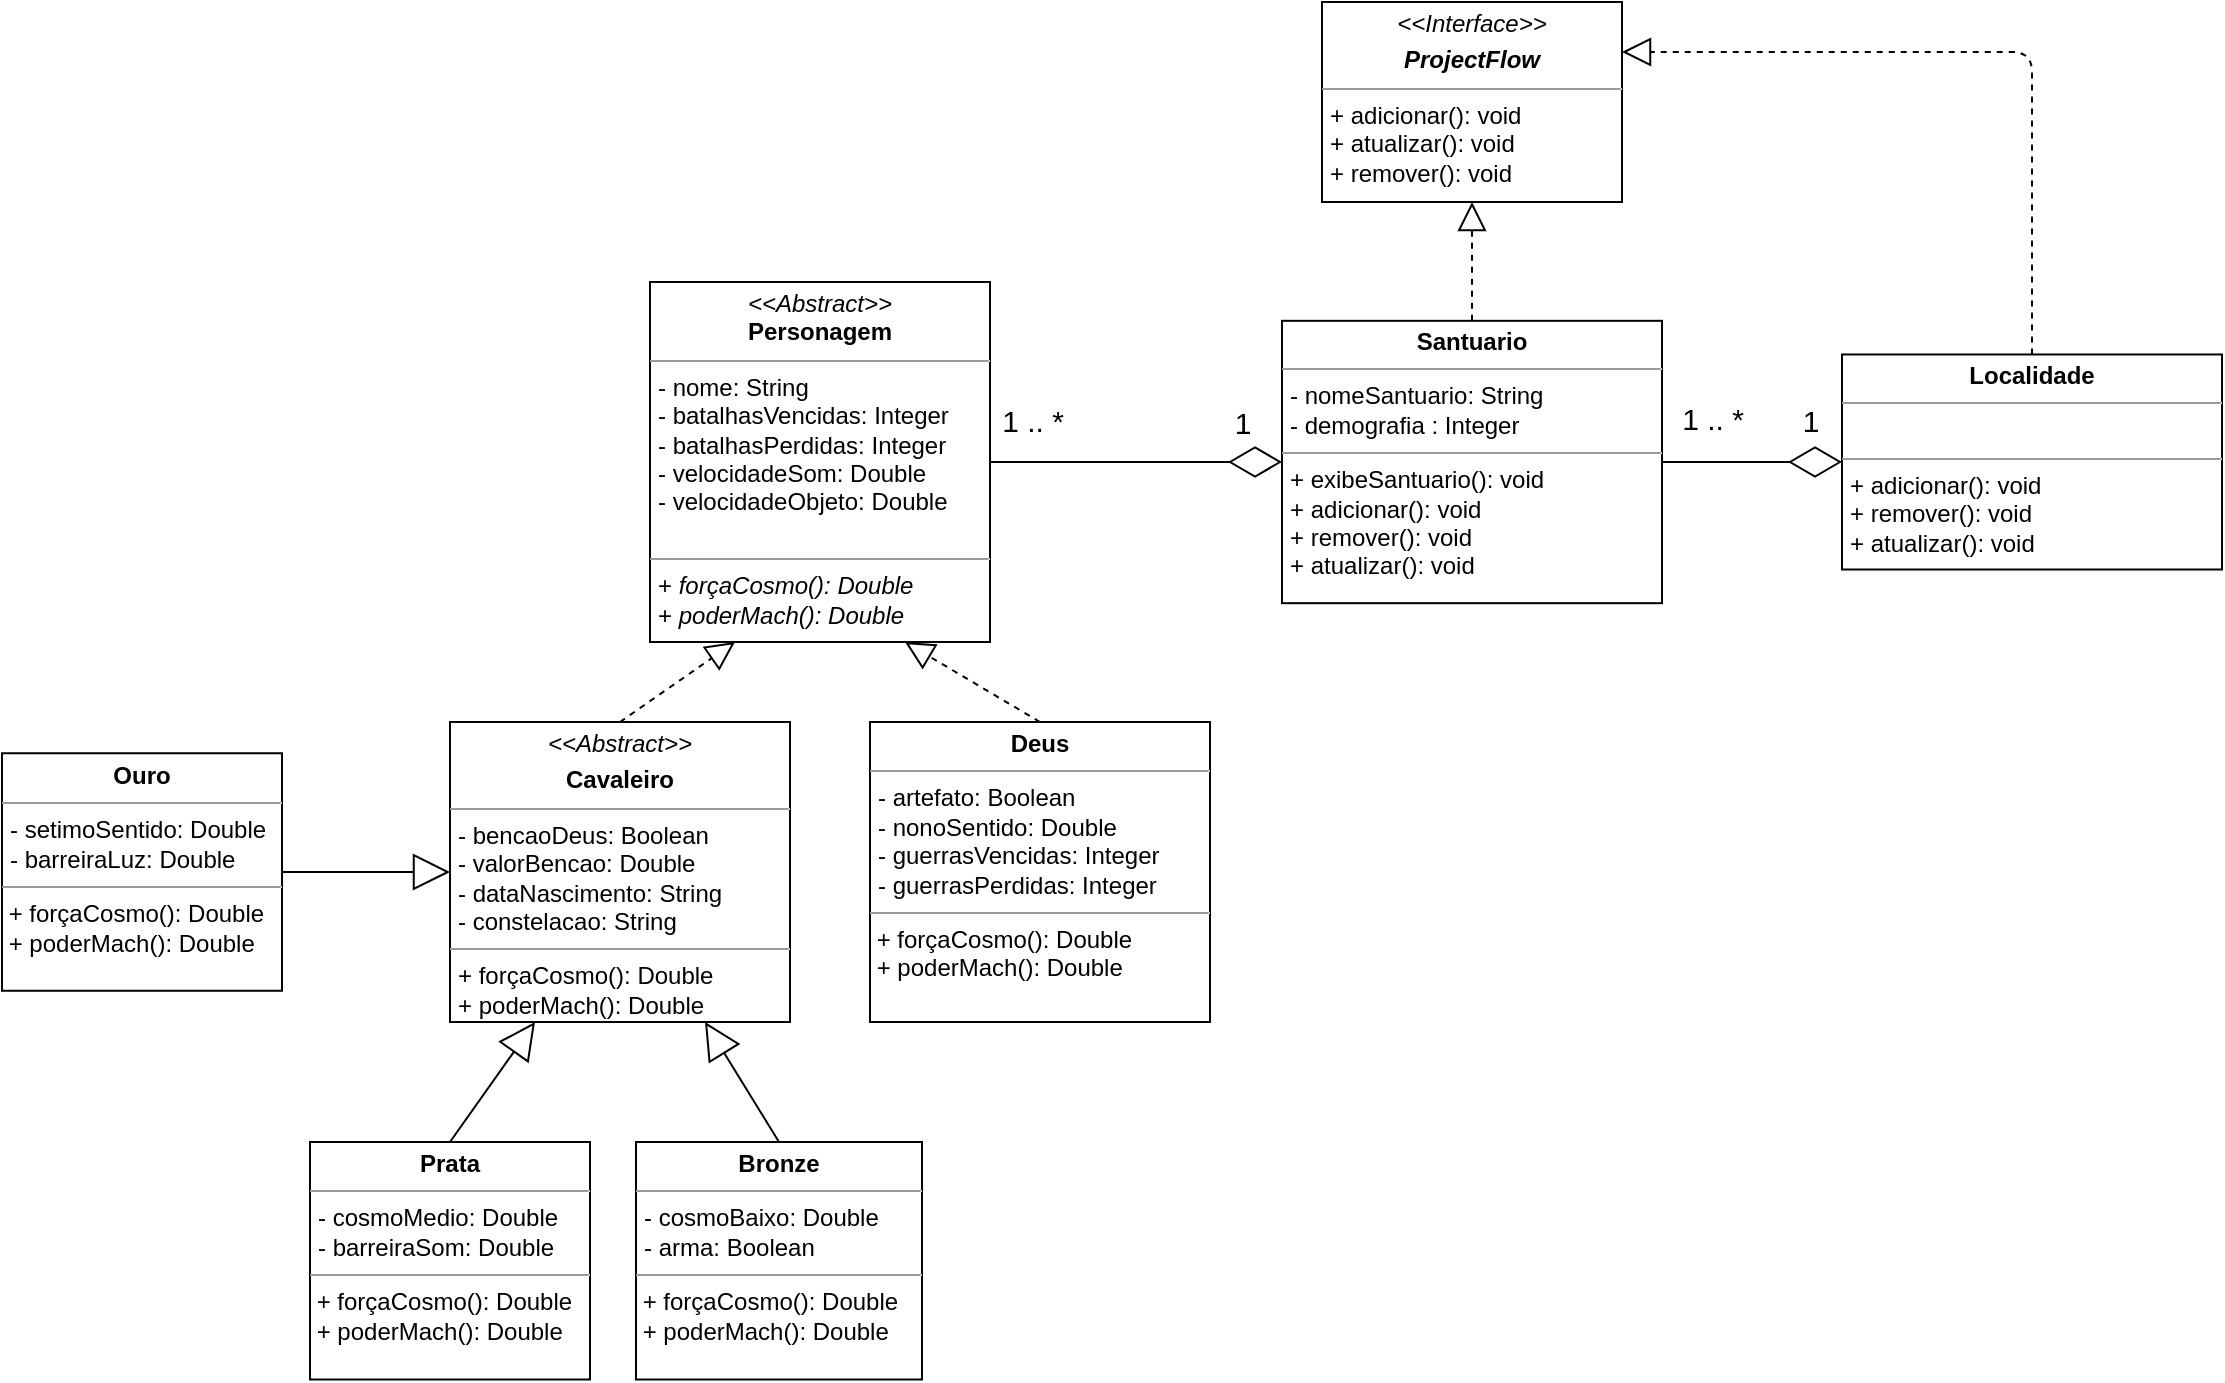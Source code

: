 <mxfile version="14.4.3" type="device"><diagram id="SAb6_3UrokIiT5bC0NXl" name="Page-1"><mxGraphModel dx="2012" dy="1836" grid="1" gridSize="10" guides="1" tooltips="1" connect="1" arrows="1" fold="1" page="1" pageScale="1" pageWidth="827" pageHeight="1169" math="0" shadow="0"><root><mxCell id="0"/><mxCell id="1" parent="0"/><mxCell id="e-3UlToiW5EyiTxnNMmA-5" value="&lt;p style=&quot;margin: 0px ; margin-top: 4px ; text-align: center&quot;&gt;&lt;i&gt;&amp;lt;&amp;lt;Abstract&amp;gt;&amp;gt;&lt;/i&gt;&lt;br&gt;&lt;b&gt;Personagem&lt;/b&gt;&lt;/p&gt;&lt;hr size=&quot;1&quot;&gt;&lt;p style=&quot;margin: 0px ; margin-left: 4px&quot;&gt;- nome: String&lt;br&gt;&lt;/p&gt;&lt;p style=&quot;margin: 0px ; margin-left: 4px&quot;&gt;- batalhasVencidas: Integer&lt;br&gt;- batalhasPerdidas: Integer&lt;br&gt;&lt;/p&gt;&lt;p style=&quot;margin: 0px 0px 0px 4px&quot;&gt;- velocidadeSom: Double&lt;/p&gt;&lt;p style=&quot;margin: 0px 0px 0px 4px&quot;&gt;- velocidadeObjeto: Double&lt;/p&gt;&lt;br&gt;&lt;hr size=&quot;1&quot;&gt;&lt;p style=&quot;margin: 0px ; margin-left: 4px&quot;&gt;+ &lt;i&gt;forçaCosmo(): Double&lt;/i&gt;&lt;br&gt;+ &lt;i&gt;poderMach(): Double&lt;/i&gt;&lt;/p&gt;" style="verticalAlign=top;align=left;overflow=fill;fontSize=12;fontFamily=Helvetica;html=1;" parent="1" vertex="1"><mxGeometry x="244" y="-30" width="170" height="180" as="geometry"/></mxCell><mxCell id="e-3UlToiW5EyiTxnNMmA-6" value="&lt;p style=&quot;margin: 0px ; margin-top: 4px ; text-align: center&quot;&gt;&lt;i&gt;&amp;lt;&amp;lt;Abstract&amp;gt;&amp;gt;&lt;/i&gt;&lt;b&gt;&lt;br&gt;&lt;/b&gt;&lt;/p&gt;&lt;p style=&quot;margin: 0px ; margin-top: 4px ; text-align: center&quot;&gt;&lt;b&gt;Cavaleiro&lt;/b&gt;&lt;/p&gt;&lt;hr size=&quot;1&quot;&gt;&lt;p style=&quot;margin: 0px ; margin-left: 4px&quot;&gt;- bencaoDeus: Boolean&lt;/p&gt;&lt;p style=&quot;margin: 0px ; margin-left: 4px&quot;&gt;- valorBencao: Double&lt;/p&gt;&lt;p style=&quot;margin: 0px 0px 0px 4px&quot;&gt;- dataNascimento: String&lt;/p&gt;&lt;p style=&quot;margin: 0px 0px 0px 4px&quot;&gt;- constelacao: String&lt;/p&gt;&lt;hr size=&quot;1&quot;&gt;&lt;p style=&quot;margin: 0px ; margin-left: 4px&quot;&gt;+ forçaCosmo(): Double&lt;br&gt;&lt;span&gt;+ poderMach(): Double&lt;/span&gt;&lt;/p&gt;" style="verticalAlign=top;align=left;overflow=fill;fontSize=12;fontFamily=Helvetica;html=1;" parent="1" vertex="1"><mxGeometry x="144" y="190" width="170" height="150" as="geometry"/></mxCell><mxCell id="e-3UlToiW5EyiTxnNMmA-7" value="&lt;p style=&quot;margin: 0px ; margin-top: 4px ; text-align: center&quot;&gt;&lt;b&gt;Deus&lt;/b&gt;&lt;/p&gt;&lt;hr size=&quot;1&quot;&gt;&lt;p style=&quot;margin: 0px ; margin-left: 4px&quot;&gt;- artefato: Boolean&lt;/p&gt;&lt;p style=&quot;margin: 0px ; margin-left: 4px&quot;&gt;- nonoSentido: Double&lt;/p&gt;&lt;p style=&quot;margin: 0px ; margin-left: 4px&quot;&gt;- guerrasVencidas: Integer&lt;/p&gt;&lt;p style=&quot;margin: 0px ; margin-left: 4px&quot;&gt;- guerrasPerdidas: Integer&lt;/p&gt;&lt;hr size=&quot;1&quot;&gt;&amp;nbsp;+ forçaCosmo(): Double&lt;br&gt;&amp;nbsp;+ poderMach(): Double" style="verticalAlign=top;align=left;overflow=fill;fontSize=12;fontFamily=Helvetica;html=1;" parent="1" vertex="1"><mxGeometry x="354" y="190" width="170" height="150" as="geometry"/></mxCell><mxCell id="e-3UlToiW5EyiTxnNMmA-8" value="&lt;p style=&quot;margin: 0px ; margin-top: 4px ; text-align: center&quot;&gt;&lt;b&gt;Bronze&lt;/b&gt;&lt;/p&gt;&lt;hr size=&quot;1&quot;&gt;&lt;p style=&quot;margin: 0px ; margin-left: 4px&quot;&gt;- cosmoBaixo: Double&lt;/p&gt;&lt;p style=&quot;margin: 0px ; margin-left: 4px&quot;&gt;&lt;span&gt;- arma: Boolean&lt;/span&gt;&lt;/p&gt;&lt;hr size=&quot;1&quot;&gt;&amp;nbsp;+ forçaCosmo(): Double&lt;br&gt;&amp;nbsp;+ poderMach(): Double&lt;br&gt;&amp;nbsp;" style="verticalAlign=top;align=left;overflow=fill;fontSize=12;fontFamily=Helvetica;html=1;" parent="1" vertex="1"><mxGeometry x="237" y="400" width="143" height="118.75" as="geometry"/></mxCell><mxCell id="e-3UlToiW5EyiTxnNMmA-9" value="&lt;p style=&quot;margin: 0px ; margin-top: 4px ; text-align: center&quot;&gt;&lt;b&gt;Prata&lt;/b&gt;&lt;/p&gt;&lt;hr size=&quot;1&quot;&gt;&lt;p style=&quot;margin: 0px ; margin-left: 4px&quot;&gt;- cosmoMedio: Double&lt;br&gt;- barreiraSom: Double&lt;/p&gt;&lt;hr size=&quot;1&quot;&gt;&amp;nbsp;+ forçaCosmo(): Double&lt;br&gt;&amp;nbsp;+ poderMach(): Double&lt;br&gt;&amp;nbsp;" style="verticalAlign=top;align=left;overflow=fill;fontSize=12;fontFamily=Helvetica;html=1;" parent="1" vertex="1"><mxGeometry x="74" y="400" width="140" height="118.75" as="geometry"/></mxCell><mxCell id="e-3UlToiW5EyiTxnNMmA-10" value="&lt;p style=&quot;margin: 0px ; margin-top: 4px ; text-align: center&quot;&gt;&lt;b&gt;Ouro&lt;/b&gt;&lt;/p&gt;&lt;hr size=&quot;1&quot;&gt;&lt;p style=&quot;margin: 0px ; margin-left: 4px&quot;&gt;- setimoSentido: Double&lt;/p&gt;&lt;p style=&quot;margin: 0px ; margin-left: 4px&quot;&gt;- barreiraLuz: Double&lt;/p&gt;&lt;hr size=&quot;1&quot;&gt;&amp;nbsp;+ forçaCosmo(): Double&lt;br&gt;&amp;nbsp;+ poderMach(): Double&lt;br&gt;" style="verticalAlign=top;align=left;overflow=fill;fontSize=12;fontFamily=Helvetica;html=1;" parent="1" vertex="1"><mxGeometry x="-80" y="205.63" width="140" height="118.75" as="geometry"/></mxCell><mxCell id="e-3UlToiW5EyiTxnNMmA-13" value="" style="endArrow=block;dashed=1;endFill=0;endSize=12;html=1;entryX=0.75;entryY=1;entryDx=0;entryDy=0;exitX=0.5;exitY=0;exitDx=0;exitDy=0;" parent="1" source="e-3UlToiW5EyiTxnNMmA-7" target="e-3UlToiW5EyiTxnNMmA-5" edge="1"><mxGeometry width="160" relative="1" as="geometry"><mxPoint x="414" y="401.25" as="sourcePoint"/><mxPoint x="574" y="401.25" as="targetPoint"/></mxGeometry></mxCell><mxCell id="e-3UlToiW5EyiTxnNMmA-14" value="" style="endArrow=block;dashed=1;endFill=0;endSize=12;html=1;entryX=0.25;entryY=1;entryDx=0;entryDy=0;exitX=0.5;exitY=0;exitDx=0;exitDy=0;" parent="1" source="e-3UlToiW5EyiTxnNMmA-6" target="e-3UlToiW5EyiTxnNMmA-5" edge="1"><mxGeometry width="160" relative="1" as="geometry"><mxPoint x="354.5" y="281.25" as="sourcePoint"/><mxPoint x="294" y="231.25" as="targetPoint"/></mxGeometry></mxCell><mxCell id="e-3UlToiW5EyiTxnNMmA-15" value="" style="endArrow=block;endSize=16;endFill=0;html=1;entryX=0;entryY=0.5;entryDx=0;entryDy=0;exitX=1;exitY=0.5;exitDx=0;exitDy=0;" parent="1" source="e-3UlToiW5EyiTxnNMmA-10" target="e-3UlToiW5EyiTxnNMmA-6" edge="1"><mxGeometry width="160" relative="1" as="geometry"><mxPoint x="-56" y="471.25" as="sourcePoint"/><mxPoint x="104" y="471.25" as="targetPoint"/></mxGeometry></mxCell><mxCell id="e-3UlToiW5EyiTxnNMmA-16" value="" style="endArrow=block;endSize=16;endFill=0;html=1;entryX=0.25;entryY=1;entryDx=0;entryDy=0;exitX=0.5;exitY=0;exitDx=0;exitDy=0;" parent="1" source="e-3UlToiW5EyiTxnNMmA-9" target="e-3UlToiW5EyiTxnNMmA-6" edge="1"><mxGeometry width="160" relative="1" as="geometry"><mxPoint x="74" y="511.25" as="sourcePoint"/><mxPoint x="214.5" y="431.25" as="targetPoint"/></mxGeometry></mxCell><mxCell id="e-3UlToiW5EyiTxnNMmA-17" value="" style="endArrow=block;endSize=16;endFill=0;html=1;entryX=0.75;entryY=1;entryDx=0;entryDy=0;exitX=0.5;exitY=0;exitDx=0;exitDy=0;" parent="1" source="e-3UlToiW5EyiTxnNMmA-8" target="e-3UlToiW5EyiTxnNMmA-6" edge="1"><mxGeometry width="160" relative="1" as="geometry"><mxPoint x="334" y="511.25" as="sourcePoint"/><mxPoint x="334" y="431.25" as="targetPoint"/></mxGeometry></mxCell><mxCell id="TUr0RweQtHM_Yk9rPvQi-1" value="&lt;p style=&quot;margin: 0px ; margin-top: 4px ; text-align: center&quot;&gt;&lt;b&gt;Santuario&lt;/b&gt;&lt;/p&gt;&lt;hr size=&quot;1&quot;&gt;&lt;p style=&quot;margin: 0px ; margin-left: 4px&quot;&gt;- nomeSantuario: String&lt;/p&gt;&lt;p style=&quot;margin: 0px ; margin-left: 4px&quot;&gt;- demografia : Integer&lt;/p&gt;&lt;hr size=&quot;1&quot;&gt;&lt;p style=&quot;margin: 0px ; margin-left: 4px&quot;&gt;&lt;span&gt;+ exibeSantuario(): void&lt;/span&gt;&lt;br&gt;&lt;/p&gt;&lt;p style=&quot;margin: 0px 0px 0px 4px&quot;&gt;+ adicionar(): void&lt;br&gt;+ remover(): void&lt;/p&gt;&lt;p style=&quot;margin: 0px 0px 0px 4px&quot;&gt;+ atualizar(): void&lt;/p&gt;" style="verticalAlign=top;align=left;overflow=fill;fontSize=12;fontFamily=Helvetica;html=1;" parent="1" vertex="1"><mxGeometry x="560" y="-10.59" width="190" height="141.18" as="geometry"/></mxCell><mxCell id="TUr0RweQtHM_Yk9rPvQi-2" value="" style="endArrow=diamondThin;endFill=0;endSize=24;html=1;entryX=0;entryY=0.5;entryDx=0;entryDy=0;exitX=1;exitY=0.5;exitDx=0;exitDy=0;" parent="1" source="e-3UlToiW5EyiTxnNMmA-5" target="TUr0RweQtHM_Yk9rPvQi-1" edge="1"><mxGeometry width="160" relative="1" as="geometry"><mxPoint x="364" y="90" as="sourcePoint"/><mxPoint x="524" y="90" as="targetPoint"/></mxGeometry></mxCell><mxCell id="TUr0RweQtHM_Yk9rPvQi-3" value="&lt;font style=&quot;font-size: 15px&quot;&gt;1&lt;/font&gt;" style="edgeLabel;html=1;align=center;verticalAlign=middle;resizable=0;points=[];" parent="TUr0RweQtHM_Yk9rPvQi-2" vertex="1" connectable="0"><mxGeometry x="0.718" y="-1" relative="1" as="geometry"><mxPoint y="-21" as="offset"/></mxGeometry></mxCell><mxCell id="TUr0RweQtHM_Yk9rPvQi-4" value="&lt;font style=&quot;font-size: 15px&quot;&gt;1 .. *&lt;/font&gt;" style="edgeLabel;html=1;align=center;verticalAlign=middle;resizable=0;points=[];" parent="1" vertex="1" connectable="0"><mxGeometry x="500" y="40" as="geometry"><mxPoint x="-65" y="-1" as="offset"/></mxGeometry></mxCell><mxCell id="mxkRktXH5cqhCFnlFEVN-2" value="&lt;p style=&quot;margin: 0px ; margin-top: 4px ; text-align: center&quot;&gt;&lt;i&gt;&amp;lt;&amp;lt;Interface&amp;gt;&amp;gt;&lt;/i&gt;&lt;/p&gt;&lt;p style=&quot;margin: 0px ; margin-top: 4px ; text-align: center&quot;&gt;&lt;i&gt;&lt;b&gt;ProjectFlow&lt;/b&gt;&lt;/i&gt;&lt;/p&gt;&lt;hr size=&quot;1&quot;&gt;&lt;p style=&quot;margin: 0px ; margin-left: 4px&quot;&gt;+ adicionar(): void&lt;/p&gt;&lt;p style=&quot;margin: 0px ; margin-left: 4px&quot;&gt;+ atualizar(): void&lt;br&gt;+ remover(): void&lt;/p&gt;" style="verticalAlign=top;align=left;overflow=fill;fontSize=12;fontFamily=Helvetica;html=1;" parent="1" vertex="1"><mxGeometry x="580" y="-170" width="150" height="100" as="geometry"/></mxCell><mxCell id="mxkRktXH5cqhCFnlFEVN-4" value="" style="endArrow=block;dashed=1;endFill=0;endSize=12;html=1;entryX=0.5;entryY=1;entryDx=0;entryDy=0;exitX=0.5;exitY=0;exitDx=0;exitDy=0;" parent="1" source="TUr0RweQtHM_Yk9rPvQi-1" target="mxkRktXH5cqhCFnlFEVN-2" edge="1"><mxGeometry width="160" relative="1" as="geometry"><mxPoint x="449" y="211.25" as="sourcePoint"/><mxPoint x="376.5" y="171.25" as="targetPoint"/></mxGeometry></mxCell><mxCell id="mxkRktXH5cqhCFnlFEVN-5" value="&lt;p style=&quot;margin: 0px ; margin-top: 4px ; text-align: center&quot;&gt;&lt;b&gt;Localidade&lt;/b&gt;&lt;/p&gt;&lt;hr size=&quot;1&quot;&gt;&lt;p style=&quot;margin: 0px ; margin-left: 4px&quot;&gt;&lt;br&gt;&lt;/p&gt;&lt;hr size=&quot;1&quot;&gt;&lt;p style=&quot;margin: 0px 0px 0px 4px&quot;&gt;+ adicionar(): void&lt;br&gt;+ remover(): void&lt;/p&gt;&lt;p style=&quot;margin: 0px 0px 0px 4px&quot;&gt;+ atualizar(): void&lt;/p&gt;" style="verticalAlign=top;align=left;overflow=fill;fontSize=12;fontFamily=Helvetica;html=1;" parent="1" vertex="1"><mxGeometry x="840" y="6.24" width="190" height="107.51" as="geometry"/></mxCell><mxCell id="mxkRktXH5cqhCFnlFEVN-6" value="" style="endArrow=diamondThin;endFill=0;endSize=24;html=1;entryX=0;entryY=0.5;entryDx=0;entryDy=0;exitX=1;exitY=0.5;exitDx=0;exitDy=0;" parent="1" source="TUr0RweQtHM_Yk9rPvQi-1" target="mxkRktXH5cqhCFnlFEVN-5" edge="1"><mxGeometry width="160" relative="1" as="geometry"><mxPoint x="360" y="230" as="sourcePoint"/><mxPoint x="520" y="230" as="targetPoint"/></mxGeometry></mxCell><mxCell id="mxkRktXH5cqhCFnlFEVN-7" value="" style="endArrow=block;dashed=1;endFill=0;endSize=12;html=1;exitX=0.5;exitY=0;exitDx=0;exitDy=0;entryX=1;entryY=0.25;entryDx=0;entryDy=0;" parent="1" source="mxkRktXH5cqhCFnlFEVN-5" target="mxkRktXH5cqhCFnlFEVN-2" edge="1"><mxGeometry width="160" relative="1" as="geometry"><mxPoint x="665" y="10.62" as="sourcePoint"/><mxPoint x="930" y="-40" as="targetPoint"/><Array as="points"><mxPoint x="935" y="-145"/></Array></mxGeometry></mxCell><mxCell id="mxkRktXH5cqhCFnlFEVN-9" value="&lt;font style=&quot;font-size: 15px&quot;&gt;1&lt;/font&gt;" style="edgeLabel;html=1;align=center;verticalAlign=middle;resizable=0;points=[];" parent="1" vertex="1" connectable="0"><mxGeometry x="541.0" y="54.991" as="geometry"><mxPoint x="283" y="-16" as="offset"/></mxGeometry></mxCell><mxCell id="mxkRktXH5cqhCFnlFEVN-10" value="&lt;font style=&quot;font-size: 15px&quot;&gt;1 .. *&lt;/font&gt;" style="edgeLabel;html=1;align=center;verticalAlign=middle;resizable=0;points=[];" parent="1" vertex="1" connectable="0"><mxGeometry x="840" y="39" as="geometry"><mxPoint x="-65" y="-1" as="offset"/></mxGeometry></mxCell></root></mxGraphModel></diagram></mxfile>